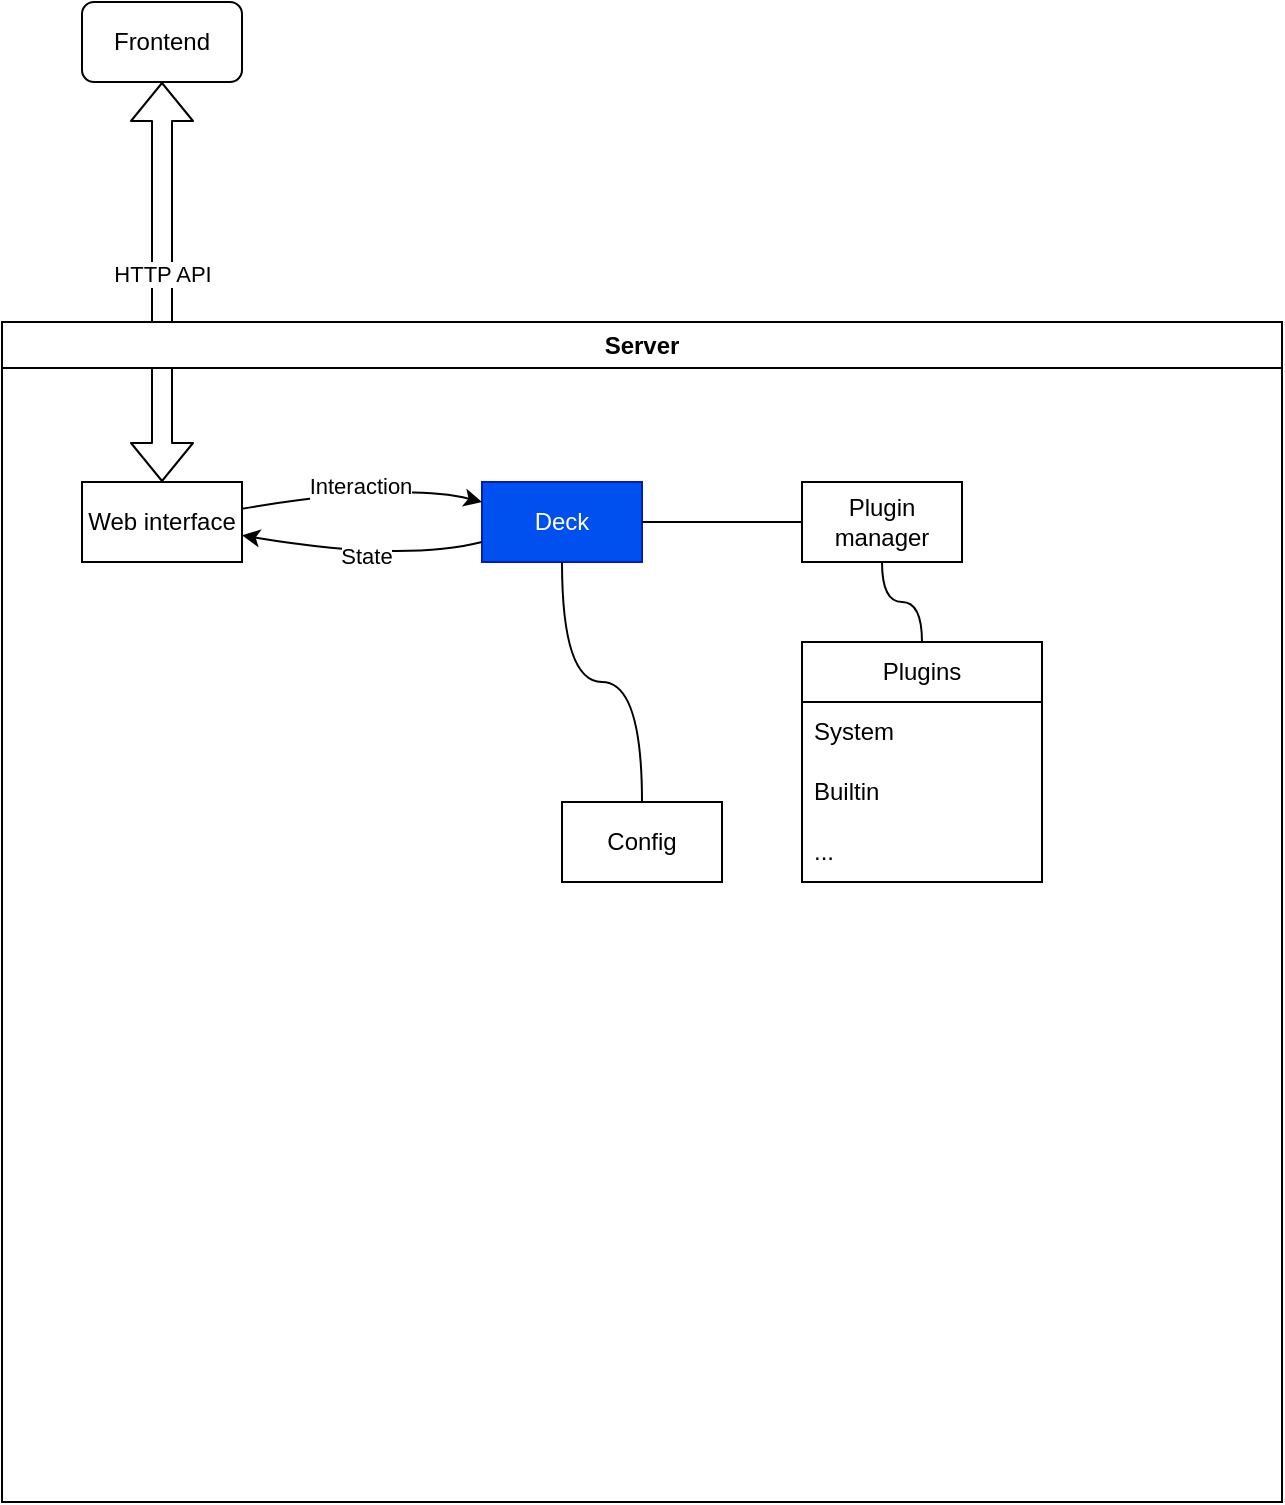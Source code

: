 <mxfile>
    <diagram id="ZyygWKpWmkW88z8v6iBf" name="Page-1">
        <mxGraphModel dx="2636" dy="1449" grid="1" gridSize="10" guides="1" tooltips="1" connect="1" arrows="1" fold="1" page="1" pageScale="1" pageWidth="850" pageHeight="1100" math="0" shadow="0">
            <root>
                <mxCell id="0"/>
                <mxCell id="1" parent="0"/>
                <mxCell id="7" value="Frontend" style="rounded=1;whiteSpace=wrap;html=1;" parent="1" vertex="1">
                    <mxGeometry x="240" y="320" width="80" height="40" as="geometry"/>
                </mxCell>
                <mxCell id="24" value="" style="shape=flexArrow;endArrow=classic;startArrow=classic;html=1;curved=1;" edge="1" parent="1" source="5" target="7">
                    <mxGeometry width="100" height="100" relative="1" as="geometry">
                        <mxPoint x="350" y="440" as="sourcePoint"/>
                        <mxPoint x="450" y="340" as="targetPoint"/>
                    </mxGeometry>
                </mxCell>
                <mxCell id="25" value="HTTP API" style="edgeLabel;html=1;align=center;verticalAlign=middle;resizable=0;points=[];" vertex="1" connectable="0" parent="24">
                    <mxGeometry x="0.212" y="6" relative="1" as="geometry">
                        <mxPoint x="6" y="17" as="offset"/>
                    </mxGeometry>
                </mxCell>
                <mxCell id="31" value="Server" style="swimlane;whiteSpace=wrap;html=1;" vertex="1" parent="1">
                    <mxGeometry x="200" y="480" width="640" height="590" as="geometry"/>
                </mxCell>
                <mxCell id="2" value="Deck" style="whiteSpace=wrap;html=1;rounded=0;glass=0;shadow=0;fillColor=#0050ef;fontColor=#ffffff;strokeColor=#001DBC;" parent="31" vertex="1">
                    <mxGeometry x="240" y="80" width="80" height="40" as="geometry"/>
                </mxCell>
                <mxCell id="3" value="Plugin manager" style="whiteSpace=wrap;html=1;" parent="31" vertex="1">
                    <mxGeometry x="400" y="80" width="80" height="40" as="geometry"/>
                </mxCell>
                <mxCell id="11" value="" style="edgeStyle=orthogonalEdgeStyle;orthogonalLoop=1;jettySize=auto;html=1;endArrow=none;endFill=0;curved=1;" parent="31" source="2" target="3" edge="1">
                    <mxGeometry width="80" relative="1" as="geometry">
                        <mxPoint x="120" y="75" as="sourcePoint"/>
                        <mxPoint x="80" y="35" as="targetPoint"/>
                    </mxGeometry>
                </mxCell>
                <mxCell id="4" value="Config" style="whiteSpace=wrap;html=1;" parent="31" vertex="1">
                    <mxGeometry x="280" y="240" width="80" height="40" as="geometry"/>
                </mxCell>
                <mxCell id="10" value="" style="edgeStyle=orthogonalEdgeStyle;orthogonalLoop=1;jettySize=auto;html=1;endArrow=none;endFill=0;curved=1;" parent="31" source="4" target="2" edge="1">
                    <mxGeometry width="80" relative="1" as="geometry">
                        <mxPoint x="230" y="75" as="sourcePoint"/>
                        <mxPoint x="190" y="35" as="targetPoint"/>
                    </mxGeometry>
                </mxCell>
                <mxCell id="5" value="Web interface" style="whiteSpace=wrap;html=1;" parent="31" vertex="1">
                    <mxGeometry x="40" y="80" width="80" height="40" as="geometry"/>
                </mxCell>
                <mxCell id="26" value="Plugins" style="swimlane;fontStyle=0;childLayout=stackLayout;horizontal=1;startSize=30;horizontalStack=0;resizeParent=1;resizeParentMax=0;resizeLast=0;collapsible=1;marginBottom=0;whiteSpace=wrap;html=1;" vertex="1" parent="31">
                    <mxGeometry x="400" y="160" width="120" height="120" as="geometry">
                        <mxRectangle x="400" y="120" width="80" height="30" as="alternateBounds"/>
                    </mxGeometry>
                </mxCell>
                <mxCell id="27" value="System" style="text;strokeColor=none;fillColor=none;align=left;verticalAlign=middle;spacingLeft=4;spacingRight=4;overflow=hidden;points=[[0,0.5],[1,0.5]];portConstraint=eastwest;rotatable=0;whiteSpace=wrap;html=1;" vertex="1" parent="26">
                    <mxGeometry y="30" width="120" height="30" as="geometry"/>
                </mxCell>
                <mxCell id="28" value="Builtin" style="text;strokeColor=none;fillColor=none;align=left;verticalAlign=middle;spacingLeft=4;spacingRight=4;overflow=hidden;points=[[0,0.5],[1,0.5]];portConstraint=eastwest;rotatable=0;whiteSpace=wrap;html=1;" vertex="1" parent="26">
                    <mxGeometry y="60" width="120" height="30" as="geometry"/>
                </mxCell>
                <mxCell id="29" value="..." style="text;strokeColor=none;fillColor=none;align=left;verticalAlign=middle;spacingLeft=4;spacingRight=4;overflow=hidden;points=[[0,0.5],[1,0.5]];portConstraint=eastwest;rotatable=0;whiteSpace=wrap;html=1;" vertex="1" parent="26">
                    <mxGeometry y="90" width="120" height="30" as="geometry"/>
                </mxCell>
                <mxCell id="30" value="" style="edgeStyle=orthogonalEdgeStyle;orthogonalLoop=1;jettySize=auto;html=1;endArrow=none;endFill=0;curved=1;" edge="1" parent="31" source="26" target="3">
                    <mxGeometry width="80" relative="1" as="geometry">
                        <mxPoint x="260" y="139.957" as="sourcePoint"/>
                        <mxPoint x="420.0" y="99.957" as="targetPoint"/>
                    </mxGeometry>
                </mxCell>
                <mxCell id="35" value="" style="endArrow=classic;html=1;curved=1;" edge="1" parent="31" source="2" target="5">
                    <mxGeometry width="50" height="50" relative="1" as="geometry">
                        <mxPoint x="170" y="130" as="sourcePoint"/>
                        <mxPoint x="220" y="80" as="targetPoint"/>
                        <Array as="points">
                            <mxPoint x="200" y="120"/>
                        </Array>
                    </mxGeometry>
                </mxCell>
                <mxCell id="36" value="State" style="edgeLabel;html=1;align=center;verticalAlign=middle;resizable=0;points=[];" vertex="1" connectable="0" parent="35">
                    <mxGeometry x="0.103" y="-5" relative="1" as="geometry">
                        <mxPoint x="7" y="6" as="offset"/>
                    </mxGeometry>
                </mxCell>
                <mxCell id="33" value="" style="endArrow=classic;html=1;curved=1;" edge="1" parent="31" source="5" target="2">
                    <mxGeometry width="50" height="50" relative="1" as="geometry">
                        <mxPoint x="170" y="130" as="sourcePoint"/>
                        <mxPoint x="220" y="80" as="targetPoint"/>
                        <Array as="points">
                            <mxPoint x="200" y="80"/>
                        </Array>
                    </mxGeometry>
                </mxCell>
                <mxCell id="34" value="Interaction" style="edgeLabel;html=1;align=center;verticalAlign=middle;resizable=0;points=[];" vertex="1" connectable="0" parent="33">
                    <mxGeometry x="0.087" y="2" relative="1" as="geometry">
                        <mxPoint x="-7" y="1" as="offset"/>
                    </mxGeometry>
                </mxCell>
            </root>
        </mxGraphModel>
    </diagram>
</mxfile>
